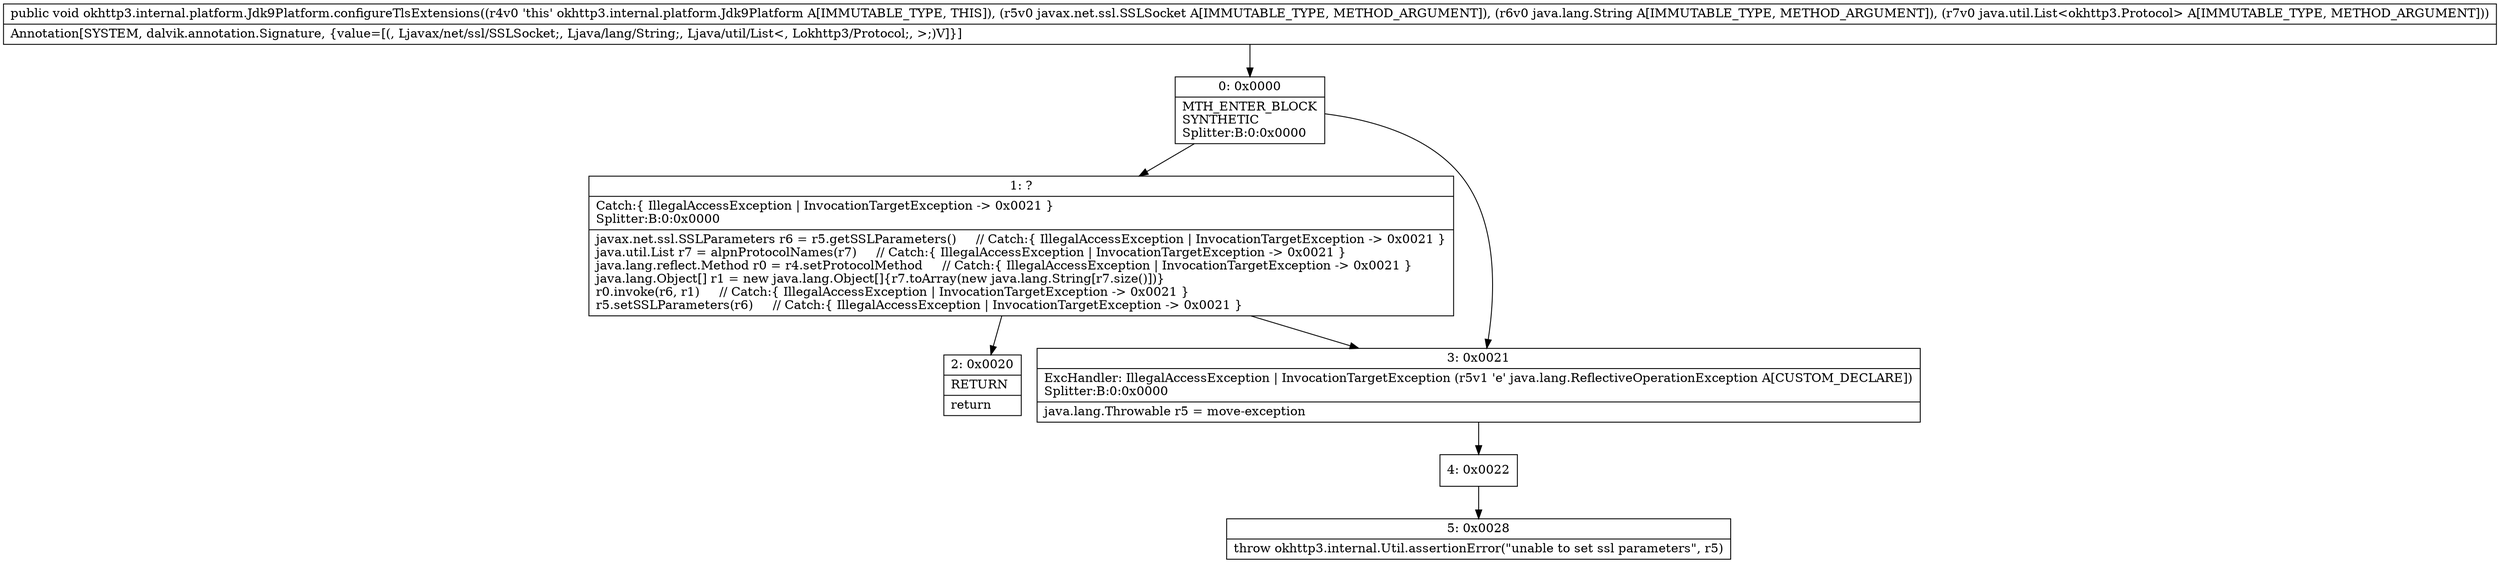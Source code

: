 digraph "CFG forokhttp3.internal.platform.Jdk9Platform.configureTlsExtensions(Ljavax\/net\/ssl\/SSLSocket;Ljava\/lang\/String;Ljava\/util\/List;)V" {
Node_0 [shape=record,label="{0\:\ 0x0000|MTH_ENTER_BLOCK\lSYNTHETIC\lSplitter:B:0:0x0000\l}"];
Node_1 [shape=record,label="{1\:\ ?|Catch:\{ IllegalAccessException \| InvocationTargetException \-\> 0x0021 \}\lSplitter:B:0:0x0000\l|javax.net.ssl.SSLParameters r6 = r5.getSSLParameters()     \/\/ Catch:\{ IllegalAccessException \| InvocationTargetException \-\> 0x0021 \}\ljava.util.List r7 = alpnProtocolNames(r7)     \/\/ Catch:\{ IllegalAccessException \| InvocationTargetException \-\> 0x0021 \}\ljava.lang.reflect.Method r0 = r4.setProtocolMethod     \/\/ Catch:\{ IllegalAccessException \| InvocationTargetException \-\> 0x0021 \}\ljava.lang.Object[] r1 = new java.lang.Object[]\{r7.toArray(new java.lang.String[r7.size()])\}\lr0.invoke(r6, r1)     \/\/ Catch:\{ IllegalAccessException \| InvocationTargetException \-\> 0x0021 \}\lr5.setSSLParameters(r6)     \/\/ Catch:\{ IllegalAccessException \| InvocationTargetException \-\> 0x0021 \}\l}"];
Node_2 [shape=record,label="{2\:\ 0x0020|RETURN\l|return\l}"];
Node_3 [shape=record,label="{3\:\ 0x0021|ExcHandler: IllegalAccessException \| InvocationTargetException (r5v1 'e' java.lang.ReflectiveOperationException A[CUSTOM_DECLARE])\lSplitter:B:0:0x0000\l|java.lang.Throwable r5 = move\-exception\l}"];
Node_4 [shape=record,label="{4\:\ 0x0022}"];
Node_5 [shape=record,label="{5\:\ 0x0028|throw okhttp3.internal.Util.assertionError(\"unable to set ssl parameters\", r5)\l}"];
MethodNode[shape=record,label="{public void okhttp3.internal.platform.Jdk9Platform.configureTlsExtensions((r4v0 'this' okhttp3.internal.platform.Jdk9Platform A[IMMUTABLE_TYPE, THIS]), (r5v0 javax.net.ssl.SSLSocket A[IMMUTABLE_TYPE, METHOD_ARGUMENT]), (r6v0 java.lang.String A[IMMUTABLE_TYPE, METHOD_ARGUMENT]), (r7v0 java.util.List\<okhttp3.Protocol\> A[IMMUTABLE_TYPE, METHOD_ARGUMENT]))  | Annotation[SYSTEM, dalvik.annotation.Signature, \{value=[(, Ljavax\/net\/ssl\/SSLSocket;, Ljava\/lang\/String;, Ljava\/util\/List\<, Lokhttp3\/Protocol;, \>;)V]\}]\l}"];
MethodNode -> Node_0;
Node_0 -> Node_1;
Node_0 -> Node_3;
Node_1 -> Node_2;
Node_1 -> Node_3;
Node_3 -> Node_4;
Node_4 -> Node_5;
}

